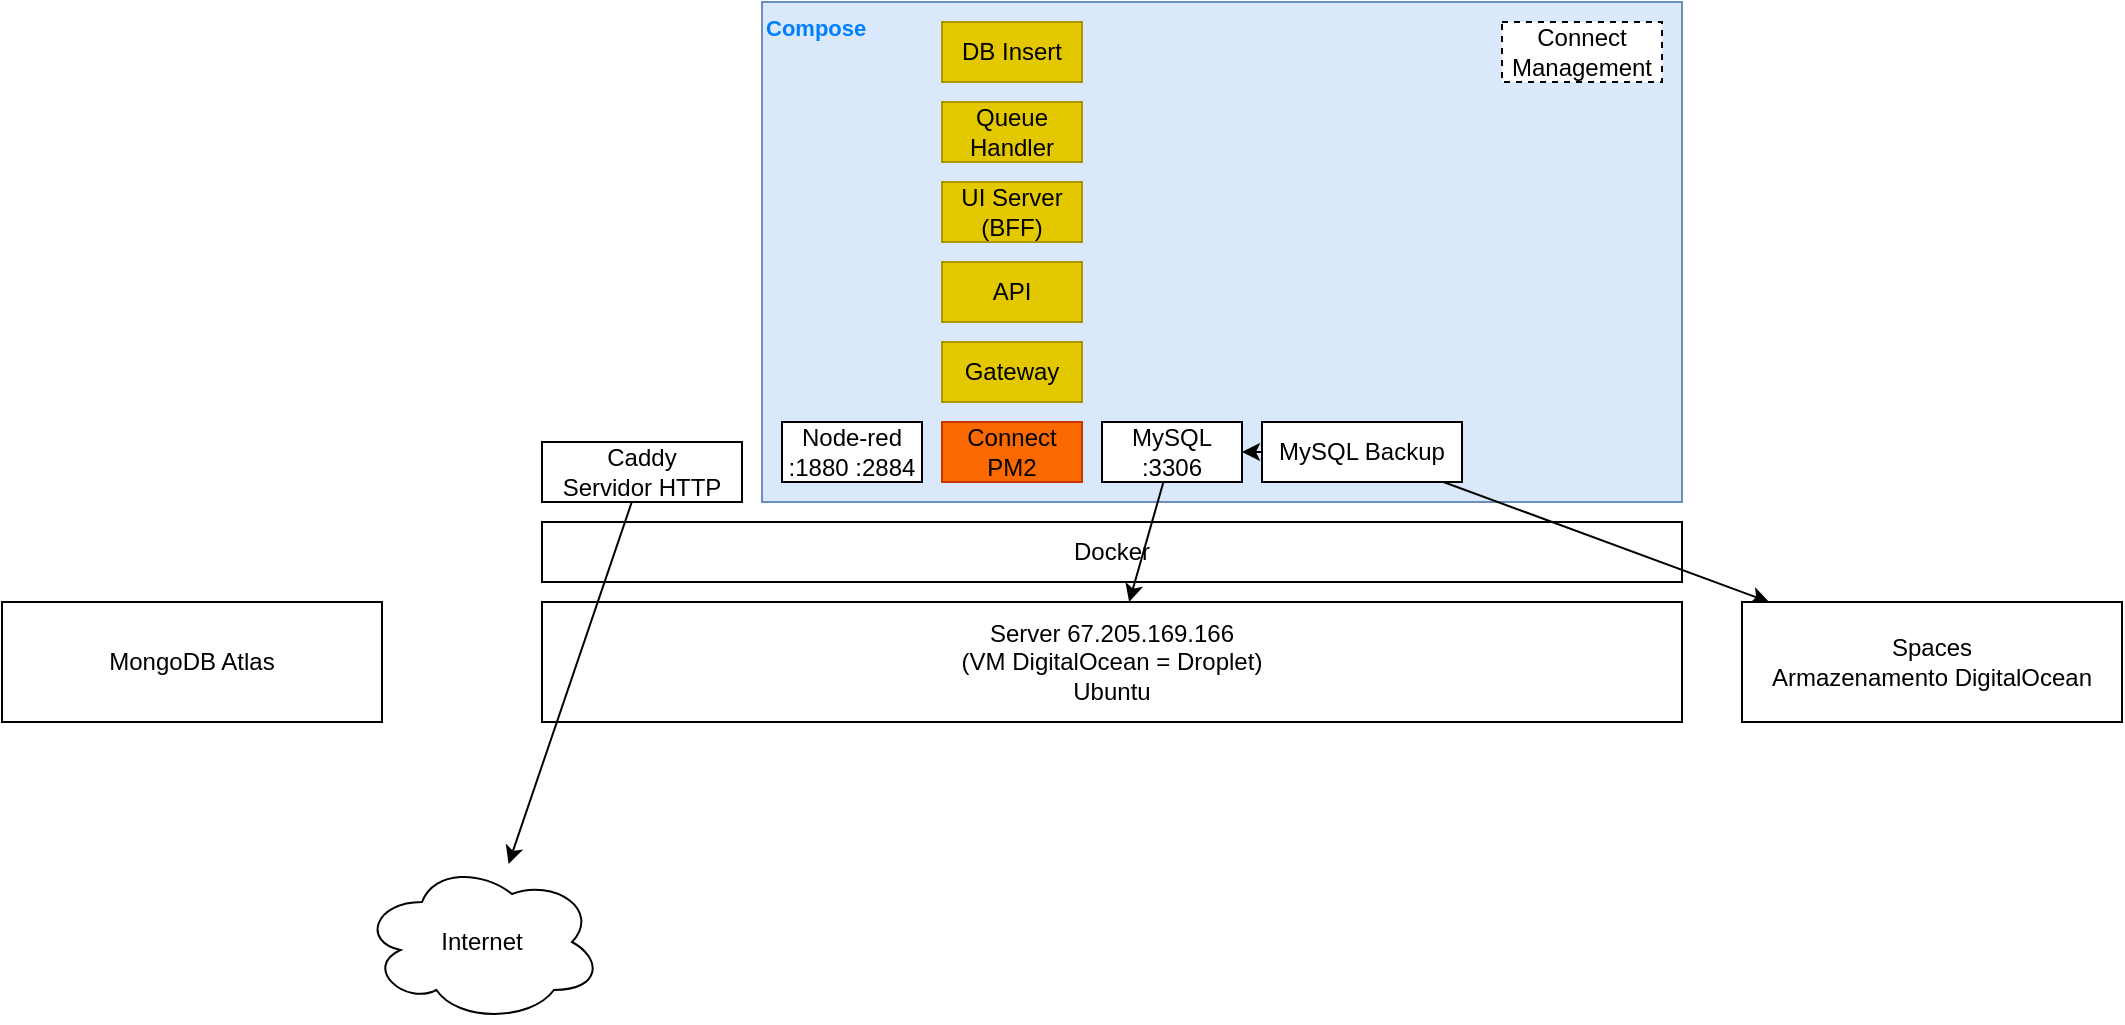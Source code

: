 <mxfile>
    <diagram id="4eEfkH5fL-3YN_BTOaLx" name="Page-1">
        <mxGraphModel dx="1386" dy="832" grid="1" gridSize="10" guides="1" tooltips="1" connect="1" arrows="1" fold="1" page="1" pageScale="1" pageWidth="1100" pageHeight="850" math="0" shadow="0">
            <root>
                <mxCell id="0"/>
                <mxCell id="1" parent="0"/>
                <mxCell id="25" value="Compose" style="rounded=0;whiteSpace=wrap;html=1;fillColor=#dae8fc;strokeColor=#6c8ebf;align=left;verticalAlign=top;fontSize=11;fontStyle=1;fontColor=#007FFF;" vertex="1" parent="1">
                    <mxGeometry x="400" y="270" width="460" height="250" as="geometry"/>
                </mxCell>
                <mxCell id="2" value="Server 67.205.169.166&lt;br&gt;(VM DigitalOcean = Droplet)&lt;br&gt;Ubuntu" style="rounded=0;whiteSpace=wrap;html=1;" parent="1" vertex="1">
                    <mxGeometry x="290" y="570" width="570" height="60" as="geometry"/>
                </mxCell>
                <mxCell id="3" value="Docker" style="rounded=0;whiteSpace=wrap;html=1;" parent="1" vertex="1">
                    <mxGeometry x="290" y="530" width="570" height="30" as="geometry"/>
                </mxCell>
                <mxCell id="17" style="edgeStyle=none;html=1;" parent="1" source="4" target="16" edge="1">
                    <mxGeometry relative="1" as="geometry"/>
                </mxCell>
                <mxCell id="4" value="Caddy&lt;br&gt;Servidor HTTP" style="rounded=0;whiteSpace=wrap;html=1;" parent="1" vertex="1">
                    <mxGeometry x="290" y="490" width="100" height="30" as="geometry"/>
                </mxCell>
                <mxCell id="9" style="edgeStyle=none;html=1;" parent="1" source="5" target="2" edge="1">
                    <mxGeometry relative="1" as="geometry"/>
                </mxCell>
                <mxCell id="5" value="MySQL&lt;br&gt;:3306" style="rounded=0;whiteSpace=wrap;html=1;" parent="1" vertex="1">
                    <mxGeometry x="570" y="480" width="70" height="30" as="geometry"/>
                </mxCell>
                <mxCell id="7" value="" style="edgeStyle=none;html=1;" parent="1" source="6" target="5" edge="1">
                    <mxGeometry relative="1" as="geometry"/>
                </mxCell>
                <mxCell id="15" style="edgeStyle=none;html=1;" parent="1" source="6" target="14" edge="1">
                    <mxGeometry relative="1" as="geometry"/>
                </mxCell>
                <mxCell id="6" value="MySQL Backup" style="rounded=0;whiteSpace=wrap;html=1;" parent="1" vertex="1">
                    <mxGeometry x="650" y="480" width="100" height="30" as="geometry"/>
                </mxCell>
                <mxCell id="8" value="Node-red&lt;br&gt;:1880 :2884" style="rounded=0;whiteSpace=wrap;html=1;" parent="1" vertex="1">
                    <mxGeometry x="410" y="480" width="70" height="30" as="geometry"/>
                </mxCell>
                <mxCell id="10" value="MongoDB Atlas" style="rounded=0;whiteSpace=wrap;html=1;" parent="1" vertex="1">
                    <mxGeometry x="20" y="570" width="190" height="60" as="geometry"/>
                </mxCell>
                <mxCell id="11" value="Connect&lt;br&gt;PM2" style="rounded=0;whiteSpace=wrap;html=1;fillColor=#fa6800;fontColor=#000000;strokeColor=#C73500;" parent="1" vertex="1">
                    <mxGeometry x="490" y="480" width="70" height="30" as="geometry"/>
                </mxCell>
                <mxCell id="12" value="Connect Management" style="rounded=0;whiteSpace=wrap;html=1;dashed=1;" parent="1" vertex="1">
                    <mxGeometry x="770" y="280" width="80" height="30" as="geometry"/>
                </mxCell>
                <mxCell id="14" value="Spaces&lt;br&gt;Armazenamento DigitalOcean" style="rounded=0;whiteSpace=wrap;html=1;" parent="1" vertex="1">
                    <mxGeometry x="890" y="570" width="190" height="60" as="geometry"/>
                </mxCell>
                <mxCell id="16" value="Internet" style="ellipse;shape=cloud;whiteSpace=wrap;html=1;" parent="1" vertex="1">
                    <mxGeometry x="200" y="700" width="120" height="80" as="geometry"/>
                </mxCell>
                <mxCell id="19" value="Queue Handler" style="rounded=0;whiteSpace=wrap;html=1;fillColor=#e3c800;fontColor=#000000;strokeColor=#B09500;" parent="1" vertex="1">
                    <mxGeometry x="490" y="320" width="70" height="30" as="geometry"/>
                </mxCell>
                <mxCell id="21" value="DB Insert" style="rounded=0;whiteSpace=wrap;html=1;fillColor=#e3c800;fontColor=#000000;strokeColor=#B09500;" parent="1" vertex="1">
                    <mxGeometry x="490" y="280" width="70" height="30" as="geometry"/>
                </mxCell>
                <mxCell id="22" value="Gateway" style="rounded=0;whiteSpace=wrap;html=1;fillColor=#e3c800;fontColor=#000000;strokeColor=#B09500;" parent="1" vertex="1">
                    <mxGeometry x="490" y="440" width="70" height="30" as="geometry"/>
                </mxCell>
                <mxCell id="23" value="UI Server&lt;br&gt;(BFF)" style="rounded=0;whiteSpace=wrap;html=1;fillColor=#e3c800;fontColor=#000000;strokeColor=#B09500;" parent="1" vertex="1">
                    <mxGeometry x="490" y="360" width="70" height="30" as="geometry"/>
                </mxCell>
                <mxCell id="24" value="API" style="rounded=0;whiteSpace=wrap;html=1;fillColor=#e3c800;fontColor=#000000;strokeColor=#B09500;" parent="1" vertex="1">
                    <mxGeometry x="490" y="400" width="70" height="30" as="geometry"/>
                </mxCell>
            </root>
        </mxGraphModel>
    </diagram>
</mxfile>